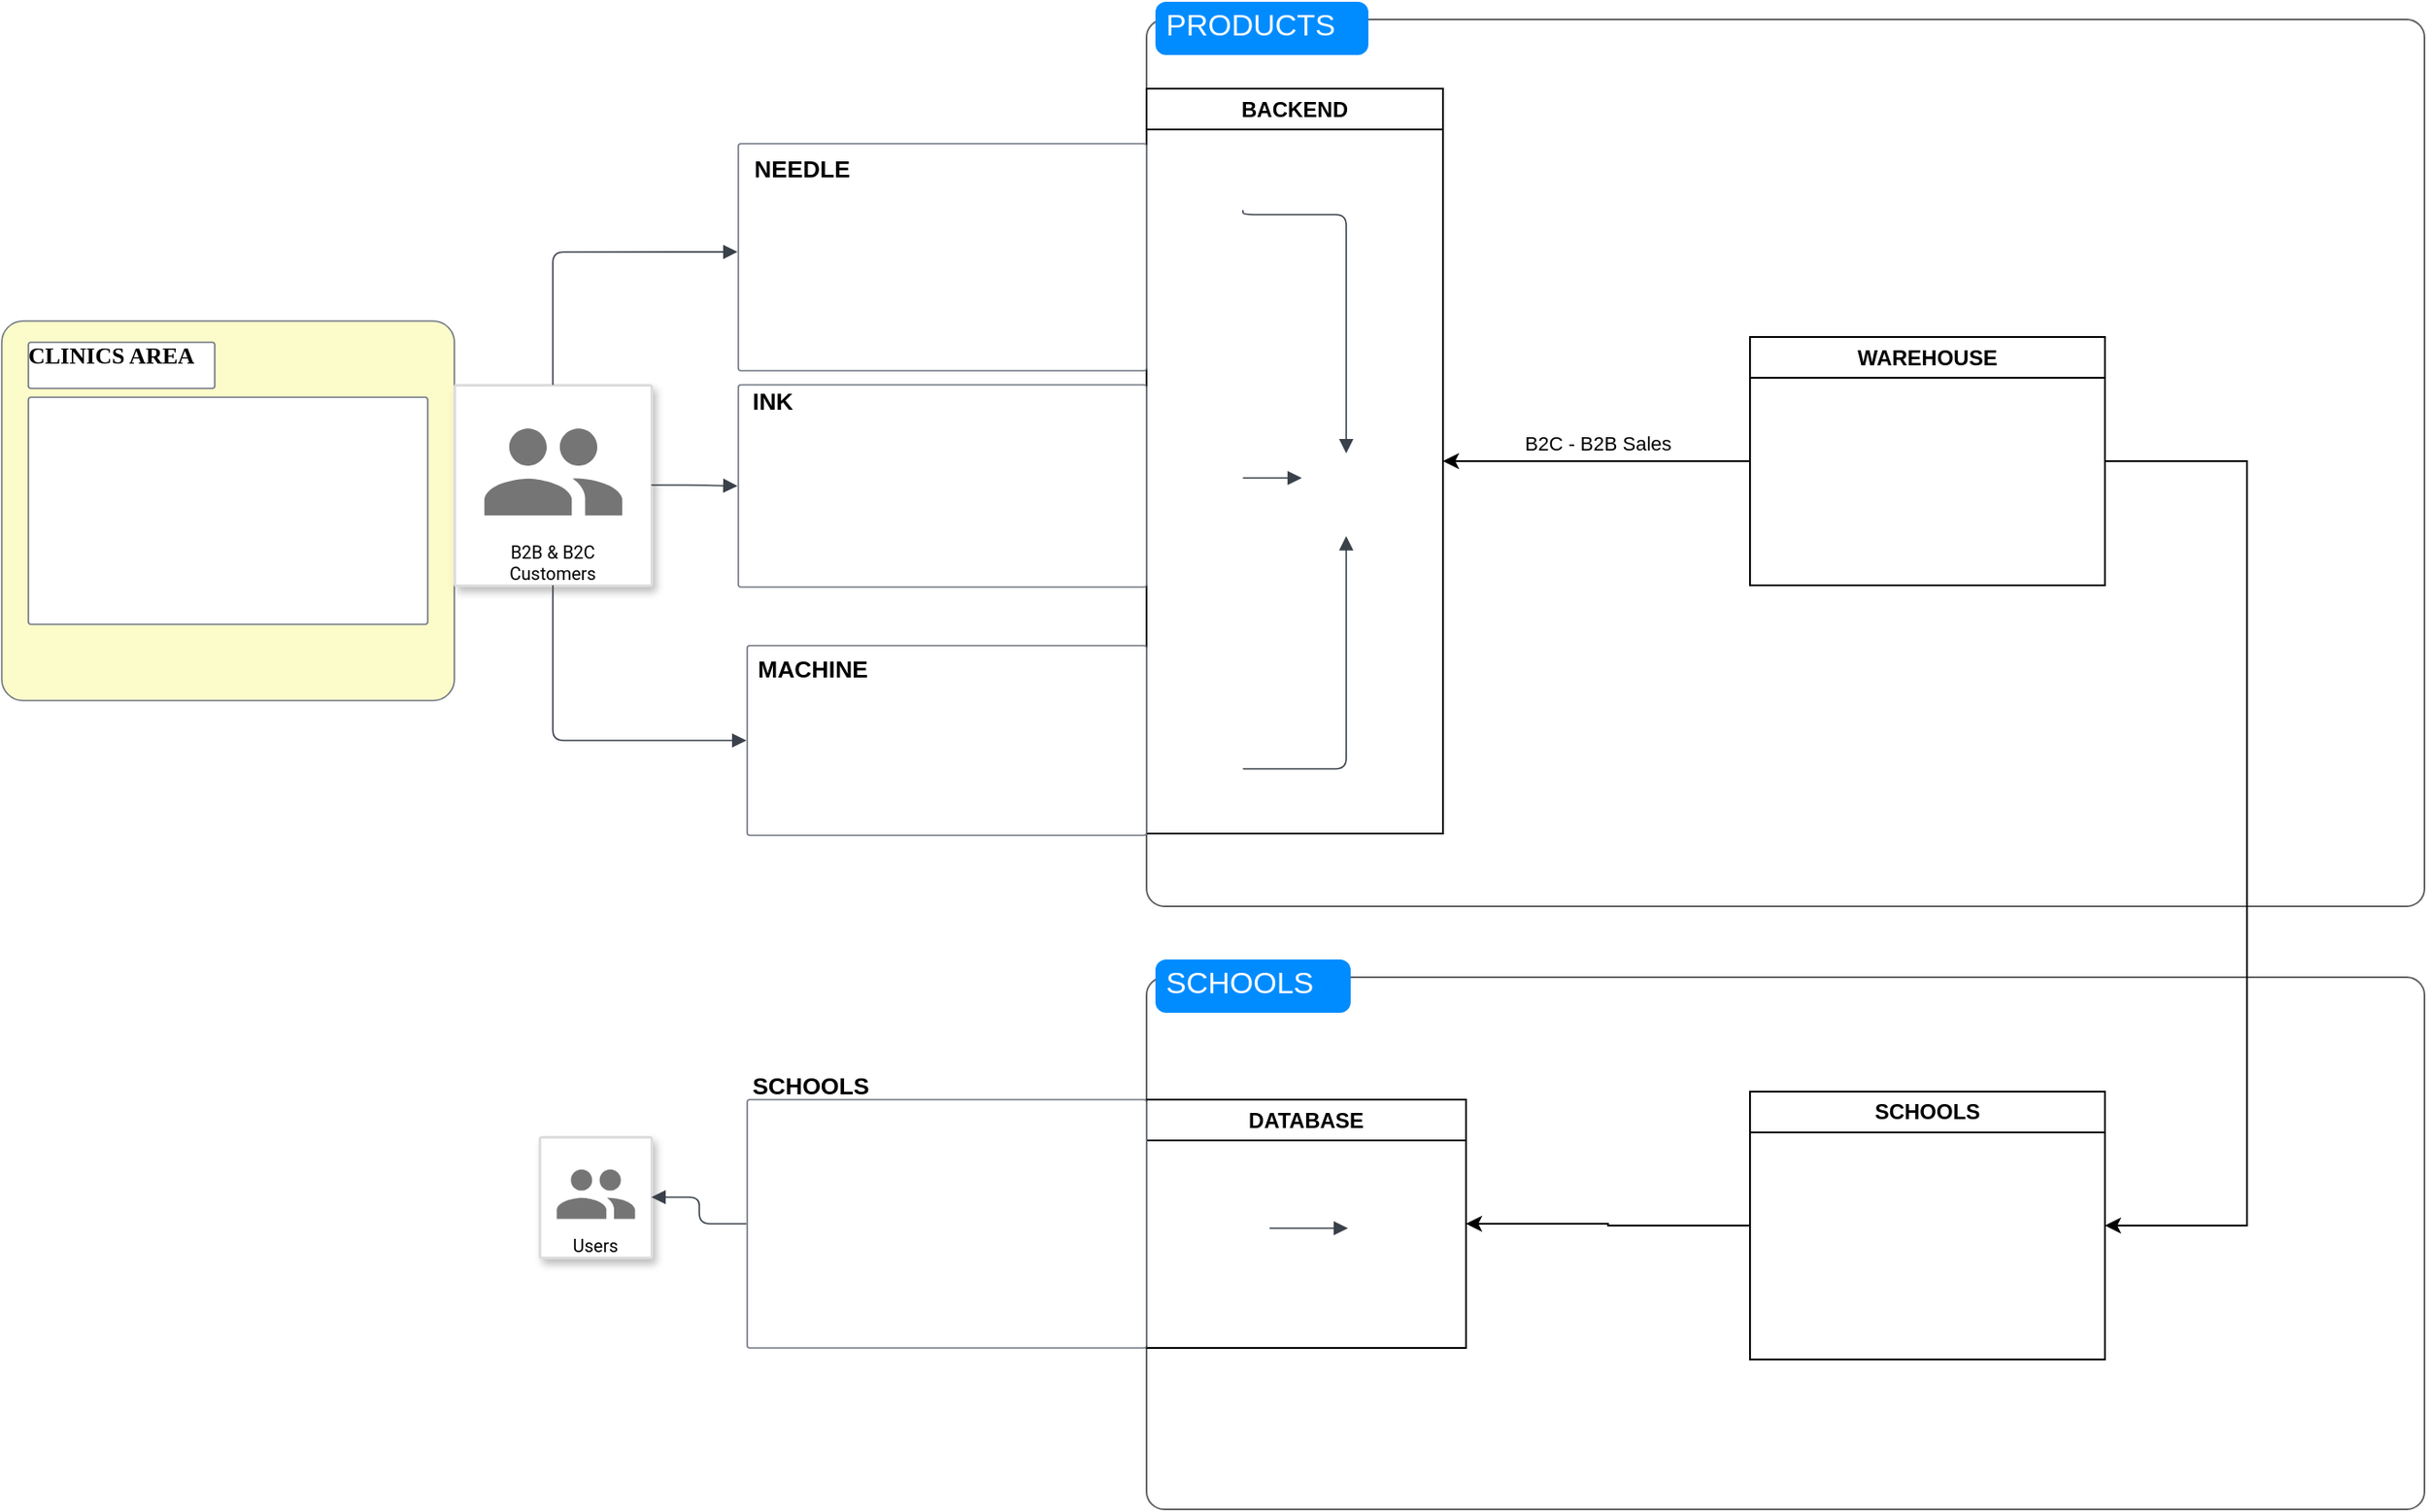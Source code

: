 <mxfile version="24.7.13">
  <diagram name="Page-1" id="5f0bae14-7c28-e335-631c-24af17079c00">
    <mxGraphModel dx="5093" dy="2724" grid="1" gridSize="10" guides="1" tooltips="1" connect="1" arrows="1" fold="1" page="1" pageScale="1" pageWidth="1100" pageHeight="850" background="none" math="0" shadow="0">
      <root>
        <mxCell id="0" />
        <mxCell id="1" parent="0" />
        <mxCell id="SQwasOvT_zGMSssknf-Y-74" value="" style="shape=mxgraph.mockup.containers.marginRect;rectMarginTop=10;strokeColor=#666666;strokeWidth=1;dashed=0;rounded=1;arcSize=5;recursiveResize=0;html=1;whiteSpace=wrap;" vertex="1" parent="1">
          <mxGeometry x="-2220" y="-450" width="720" height="310" as="geometry" />
        </mxCell>
        <mxCell id="SQwasOvT_zGMSssknf-Y-75" value="SCHOOLS" style="shape=rect;strokeColor=none;fillColor=#008cff;strokeWidth=1;dashed=0;rounded=1;arcSize=20;fontColor=#ffffff;fontSize=17;spacing=2;spacingTop=-2;align=left;autosize=1;spacingLeft=4;resizeWidth=0;resizeHeight=0;perimeter=none;html=1;whiteSpace=wrap;" vertex="1" parent="SQwasOvT_zGMSssknf-Y-74">
          <mxGeometry x="5" width="110" height="30" as="geometry" />
        </mxCell>
        <mxCell id="SQwasOvT_zGMSssknf-Y-69" value="DATABASE" style="swimlane;whiteSpace=wrap;html=1;" vertex="1" parent="SQwasOvT_zGMSssknf-Y-74">
          <mxGeometry y="79" width="180" height="140" as="geometry" />
        </mxCell>
        <mxCell id="SQwasOvT_zGMSssknf-Y-31" value="" style="html=1;overflow=block;blockSpacing=1;whiteSpace=wrap;shape=image;fontSize=13;spacing=0;verticalAlign=top;strokeColor=none;strokeOpacity=100;rounded=1;absoluteArcSize=1;arcSize=3;strokeWidth=0;image=https://images.lucid.app/images/eab36975-795f-43eb-9fa6-2a4ec449a167/content;imageAspect=0;lucidId=D5._i3d-ts5E;" vertex="1" parent="SQwasOvT_zGMSssknf-Y-69">
          <mxGeometry x="90" y="40" width="90" height="70" as="geometry" />
        </mxCell>
        <mxCell id="SQwasOvT_zGMSssknf-Y-30" value="" style="html=1;overflow=block;blockSpacing=1;whiteSpace=wrap;shape=image;fontSize=13;spacing=0;verticalAlign=top;strokeColor=none;strokeOpacity=100;rounded=1;absoluteArcSize=1;arcSize=3;strokeWidth=0;image=https://images.lucid.app/images/d75e7c1f-9ecd-4619-aa3e-60ae168ddaa7/content;imageAspect=0;lucidId=D5._XZQIcRw5;" vertex="1" parent="SQwasOvT_zGMSssknf-Y-69">
          <mxGeometry x="30" y="50" width="45" height="45" as="geometry" />
        </mxCell>
        <mxCell id="SQwasOvT_zGMSssknf-Y-55" value="" style="html=1;jettySize=18;whiteSpace=wrap;fontSize=13;strokeColor=#3a414a;strokeOpacity=100;strokeWidth=0.8;rounded=1;arcSize=12;edgeStyle=orthogonalEdgeStyle;startArrow=none;endArrow=block;endFill=1;exitX=0.873;exitY=0.5;exitPerimeter=0;entryX=0.261;entryY=0.464;entryPerimeter=0;lucidId=H8~_--bgaZ5E;" edge="1" parent="SQwasOvT_zGMSssknf-Y-69" source="SQwasOvT_zGMSssknf-Y-30" target="SQwasOvT_zGMSssknf-Y-31">
          <mxGeometry width="100" height="100" relative="1" as="geometry">
            <Array as="points" />
          </mxGeometry>
        </mxCell>
        <mxCell id="SQwasOvT_zGMSssknf-Y-72" value="" style="shape=mxgraph.mockup.containers.marginRect;rectMarginTop=10;strokeColor=#666666;strokeWidth=1;dashed=0;rounded=1;arcSize=5;recursiveResize=0;html=1;whiteSpace=wrap;" vertex="1" parent="1">
          <mxGeometry x="-2220" y="-990" width="720" height="510" as="geometry" />
        </mxCell>
        <mxCell id="SQwasOvT_zGMSssknf-Y-73" value="PRODUCTS" style="shape=rect;strokeColor=none;fillColor=#008cff;strokeWidth=1;dashed=0;rounded=1;arcSize=20;fontColor=#ffffff;fontSize=17;spacing=2;spacingTop=-2;align=left;autosize=1;spacingLeft=4;resizeWidth=0;resizeHeight=0;perimeter=none;html=1;whiteSpace=wrap;" vertex="1" parent="SQwasOvT_zGMSssknf-Y-72">
          <mxGeometry x="5" width="120" height="30" as="geometry" />
        </mxCell>
        <mxCell id="SQwasOvT_zGMSssknf-Y-61" value="BACKEND" style="swimlane;whiteSpace=wrap;html=1;" vertex="1" parent="SQwasOvT_zGMSssknf-Y-72">
          <mxGeometry y="49" width="167" height="420" as="geometry" />
        </mxCell>
        <mxCell id="SQwasOvT_zGMSssknf-Y-39" value="" style="html=1;jettySize=18;whiteSpace=wrap;fontSize=13;strokeColor=#3a414a;strokeOpacity=100;strokeWidth=0.8;rounded=1;arcSize=12;edgeStyle=orthogonalEdgeStyle;startArrow=none;endArrow=block;endFill=1;exitX=0.873;exitY=0.5;exitPerimeter=0;entryX=0.5;entryY=0.833;entryPerimeter=0;lucidId=f~._c75rtz0E;" edge="1" parent="SQwasOvT_zGMSssknf-Y-61" source="SQwasOvT_zGMSssknf-Y-36" target="SQwasOvT_zGMSssknf-Y-25">
          <mxGeometry width="100" height="100" relative="1" as="geometry">
            <Array as="points">
              <mxPoint x="113" y="383" />
            </Array>
          </mxGeometry>
        </mxCell>
        <mxCell id="SQwasOvT_zGMSssknf-Y-37" value="" style="html=1;jettySize=18;whiteSpace=wrap;fontSize=13;strokeColor=#3a414a;strokeOpacity=100;strokeWidth=0.8;rounded=1;arcSize=12;edgeStyle=orthogonalEdgeStyle;startArrow=none;endArrow=block;endFill=1;exitX=0.873;exitY=0.5;exitPerimeter=0;entryX=0.5;entryY=0.166;entryPerimeter=0;lucidId=a~._~S3auDbG;" edge="1" parent="SQwasOvT_zGMSssknf-Y-61" source="SQwasOvT_zGMSssknf-Y-24" target="SQwasOvT_zGMSssknf-Y-25">
          <mxGeometry width="100" height="100" relative="1" as="geometry">
            <Array as="points">
              <mxPoint x="54" y="71" />
              <mxPoint x="113" y="71" />
            </Array>
          </mxGeometry>
        </mxCell>
        <mxCell id="SQwasOvT_zGMSssknf-Y-25" value="" style="html=1;overflow=block;blockSpacing=1;whiteSpace=wrap;shape=image;fontSize=13;spacing=0;verticalAlign=top;strokeColor=none;strokeOpacity=100;rounded=1;absoluteArcSize=1;arcSize=3;strokeWidth=0;image=https://images.lucid.app/images/eab36975-795f-43eb-9fa6-2a4ec449a167/content;imageAspect=0;lucidId=yZ-_ljDgGwVF;" vertex="1" parent="SQwasOvT_zGMSssknf-Y-61">
          <mxGeometry x="60" y="194" width="105" height="70" as="geometry" />
        </mxCell>
        <mxCell id="SQwasOvT_zGMSssknf-Y-35" value="" style="html=1;overflow=block;blockSpacing=1;whiteSpace=wrap;shape=image;fontSize=13;spacing=0;verticalAlign=top;strokeColor=none;strokeOpacity=100;rounded=1;absoluteArcSize=1;arcSize=3;strokeWidth=0;image=https://images.lucid.app/images/d75e7c1f-9ecd-4619-aa3e-60ae168ddaa7/content;imageAspect=0;lucidId=1.._~5hdZXKU;" vertex="1" parent="SQwasOvT_zGMSssknf-Y-61">
          <mxGeometry x="15" y="197" width="45" height="45" as="geometry" />
        </mxCell>
        <mxCell id="SQwasOvT_zGMSssknf-Y-24" value="" style="html=1;overflow=block;blockSpacing=1;whiteSpace=wrap;shape=image;fontSize=13;spacing=0;verticalAlign=top;strokeColor=none;strokeOpacity=100;rounded=1;absoluteArcSize=1;arcSize=3;strokeWidth=0;image=https://images.lucid.app/images/d75e7c1f-9ecd-4619-aa3e-60ae168ddaa7/content;imageAspect=0;lucidId=yZ-_ja8_vL_1;" vertex="1" parent="SQwasOvT_zGMSssknf-Y-61">
          <mxGeometry x="15" y="46" width="45" height="45" as="geometry" />
        </mxCell>
        <mxCell id="SQwasOvT_zGMSssknf-Y-36" value="" style="html=1;overflow=block;blockSpacing=1;whiteSpace=wrap;shape=image;fontSize=13;spacing=0;verticalAlign=top;strokeColor=none;strokeOpacity=100;rounded=1;absoluteArcSize=1;arcSize=3;strokeWidth=0;image=https://images.lucid.app/images/d75e7c1f-9ecd-4619-aa3e-60ae168ddaa7/content;imageAspect=0;lucidId=5.._mBS5sX18;" vertex="1" parent="SQwasOvT_zGMSssknf-Y-61">
          <mxGeometry x="15" y="361" width="45" height="45" as="geometry" />
        </mxCell>
        <mxCell id="SQwasOvT_zGMSssknf-Y-38" value="" style="html=1;jettySize=18;whiteSpace=wrap;fontSize=13;strokeColor=#3a414a;strokeOpacity=100;strokeWidth=0.8;rounded=1;arcSize=12;edgeStyle=orthogonalEdgeStyle;startArrow=none;endArrow=block;endFill=1;exitX=0.873;exitY=0.5;exitPerimeter=0;entryX=0.262;entryY=0.357;entryPerimeter=0;lucidId=c~._xR7.Kp9r;" edge="1" parent="SQwasOvT_zGMSssknf-Y-61" source="SQwasOvT_zGMSssknf-Y-35" target="SQwasOvT_zGMSssknf-Y-25">
          <mxGeometry width="100" height="100" relative="1" as="geometry">
            <Array as="points" />
          </mxGeometry>
        </mxCell>
        <mxCell id="SQwasOvT_zGMSssknf-Y-62" value="WAREHOUSE" style="swimlane;whiteSpace=wrap;html=1;" vertex="1" parent="SQwasOvT_zGMSssknf-Y-72">
          <mxGeometry x="340" y="189" width="200" height="140" as="geometry" />
        </mxCell>
        <mxCell id="SQwasOvT_zGMSssknf-Y-64" value="B2C - B2B Sales" style="edgeStyle=orthogonalEdgeStyle;rounded=0;orthogonalLoop=1;jettySize=auto;html=1;entryX=1;entryY=0.5;entryDx=0;entryDy=0;" edge="1" parent="SQwasOvT_zGMSssknf-Y-72" source="SQwasOvT_zGMSssknf-Y-62" target="SQwasOvT_zGMSssknf-Y-61">
          <mxGeometry y="-10" relative="1" as="geometry">
            <mxPoint as="offset" />
          </mxGeometry>
        </mxCell>
        <mxCell id="SQwasOvT_zGMSssknf-Y-2" value="" style="html=1;overflow=block;blockSpacing=1;whiteSpace=wrap;rounded=1;absoluteArcSize=1;arcSize=24;container=1;pointerEvents=0;collapsible=0;recursiveResize=0;fontSize=13;align=left;spacing=0;verticalAlign=top;strokeColor=#6f7681;strokeOpacity=100;fillOpacity=100;fillColor=#fcfcca;strokeWidth=0.8;lucidId=zq~_w9c9ZZNn;" vertex="1" parent="1">
          <mxGeometry x="-2865" y="-810" width="255" height="214" as="geometry" />
        </mxCell>
        <mxCell id="SQwasOvT_zGMSssknf-Y-18" value="" style="html=1;overflow=block;blockSpacing=1;whiteSpace=wrap;fontSize=13;align=left;spacing=0;verticalAlign=top;strokeColor=#6f7681;strokeOpacity=100;fillOpacity=100;rounded=1;absoluteArcSize=1;arcSize=3;fillColor=#ffffff;strokeWidth=0.8;lucidId=XC-_A67Y-Ggg;" vertex="1" parent="1">
          <mxGeometry x="-2850" y="-767" width="225" height="128" as="geometry" />
        </mxCell>
        <mxCell id="SQwasOvT_zGMSssknf-Y-23" value="" style="html=1;overflow=block;blockSpacing=1;whiteSpace=wrap;fontSize=13;align=left;spacing=0;verticalAlign=top;strokeColor=#6f7681;strokeOpacity=100;fillOpacity=100;rounded=1;absoluteArcSize=1;arcSize=3;fillColor=#ffffff;strokeWidth=0.8;lucidId=ZY-_GBlxW2En;" vertex="1" parent="1">
          <mxGeometry x="-2445" y="-371" width="225" height="140" as="geometry" />
        </mxCell>
        <mxCell id="SQwasOvT_zGMSssknf-Y-32" value="" style="html=1;overflow=block;blockSpacing=1;whiteSpace=wrap;fontSize=13;align=left;spacing=0;verticalAlign=top;strokeColor=#6f7681;strokeOpacity=100;fillOpacity=100;rounded=1;absoluteArcSize=1;arcSize=3;fillColor=#ffffff;strokeWidth=0.8;lucidId=79._ihihvK5V;" vertex="1" parent="1">
          <mxGeometry x="-2450" y="-774" width="230" height="114" as="geometry" />
        </mxCell>
        <mxCell id="SQwasOvT_zGMSssknf-Y-33" value="" style="html=1;overflow=block;blockSpacing=1;whiteSpace=wrap;fontSize=13;align=left;spacing=0;verticalAlign=top;strokeColor=#6f7681;strokeOpacity=100;fillOpacity=100;rounded=1;absoluteArcSize=1;arcSize=3;fillColor=#ffffff;strokeWidth=0.8;lucidId=z-._UHAepqHJ;" vertex="1" parent="1">
          <mxGeometry x="-2450" y="-910" width="230" height="128" as="geometry" />
        </mxCell>
        <mxCell id="SQwasOvT_zGMSssknf-Y-34" value="" style="html=1;overflow=block;blockSpacing=1;whiteSpace=wrap;fontSize=13;align=left;spacing=0;verticalAlign=top;strokeColor=#6f7681;strokeOpacity=100;fillOpacity=100;rounded=1;absoluteArcSize=1;arcSize=3;fillColor=#ffffff;strokeWidth=0.8;lucidId=u.._L5OcZn0S;" vertex="1" parent="1">
          <mxGeometry x="-2445" y="-627" width="225" height="107" as="geometry" />
        </mxCell>
        <mxCell id="SQwasOvT_zGMSssknf-Y-43" value="CLINICS AREA" style="html=1;overflow=block;blockSpacing=1;whiteSpace=wrap;fontSize=13;fontFamily=Source Sans Pro;fontStyle=1;align=left;spacing=0;verticalAlign=top;strokeColor=#6f7681;strokeOpacity=100;fillOpacity=100;rounded=1;absoluteArcSize=1;arcSize=3;fillColor=#ffffff;strokeWidth=0.8;lucidId=fr~_LNYWVVCX;" vertex="1" parent="1">
          <mxGeometry x="-2850" y="-798" width="105" height="26" as="geometry" />
        </mxCell>
        <mxCell id="SQwasOvT_zGMSssknf-Y-44" value="INK" style="html=1;overflow=block;blockSpacing=1;whiteSpace=wrap;fontSize=13.3;fontStyle=1;align=left;spacing=3.8;verticalAlign=top;strokeColor=none;fillOpacity=0;rounded=1;absoluteArcSize=1;arcSize=3;fillColor=#ffffff;strokeWidth=0;lucidId=Us~_VLggizoJ;" vertex="1" parent="1">
          <mxGeometry x="-2445" y="-775" width="45" height="24" as="geometry" />
        </mxCell>
        <mxCell id="SQwasOvT_zGMSssknf-Y-45" value="NEEDLE" style="html=1;overflow=block;blockSpacing=1;whiteSpace=wrap;fontSize=13.3;fontStyle=1;align=left;spacing=3.8;verticalAlign=top;strokeColor=none;fillOpacity=0;rounded=1;absoluteArcSize=1;arcSize=3;fillColor=#ffffff;strokeWidth=0;lucidId=bt~_rMs-FOAw;" vertex="1" parent="1">
          <mxGeometry x="-2444" y="-906" width="71" height="18" as="geometry" />
        </mxCell>
        <mxCell id="SQwasOvT_zGMSssknf-Y-46" value="MACHINE" style="html=1;overflow=block;blockSpacing=1;whiteSpace=wrap;fontSize=13.3;fontStyle=1;align=left;spacing=3.8;verticalAlign=top;strokeColor=none;fillOpacity=0;rounded=1;absoluteArcSize=1;arcSize=3;fillColor=#ffffff;strokeWidth=0;lucidId=yt~_RuUM0qlz;" vertex="1" parent="1">
          <mxGeometry x="-2442" y="-624" width="71" height="18" as="geometry" />
        </mxCell>
        <mxCell id="SQwasOvT_zGMSssknf-Y-47" value="B2B &amp; B2C&#xa;Customers" style="rounded=1;absoluteArcSize=1;arcSize=2;verticalAlign=bottom;fillColor=#ffffff;strokeColor=#dddddd;whiteSpace=wrap;fontSize=10;fontFamily=Roboto;spacing=0;shadow=1;strokeWidth=1.5;html=1;" vertex="1" parent="1">
          <mxGeometry x="-2610" y="-774" width="111" height="113" as="geometry" />
        </mxCell>
        <mxCell id="SQwasOvT_zGMSssknf-Y-48" style="shape=mxgraph.gcp2.users;part=1;dashed=0;connectable=0;html=1;strokeColor=none;shadow=0;whiteSpace=wrap;fontSize=10;fontFamily=Roboto;spacing=0;rounded=1;absoluteArcSize=1;arcSize=3;fillColor=#757575;strokeWidth=1.5;" vertex="1" parent="SQwasOvT_zGMSssknf-Y-47">
          <mxGeometry x="0.5" width="77.7" height="48.951" relative="1" as="geometry">
            <mxPoint x="-38.85" y="24.374" as="offset" />
          </mxGeometry>
        </mxCell>
        <mxCell id="SQwasOvT_zGMSssknf-Y-49" value="" style="html=1;jettySize=18;whiteSpace=wrap;fontSize=13;strokeColor=#3a414a;strokeOpacity=100;strokeWidth=0.8;rounded=1;arcSize=12;edgeStyle=orthogonalEdgeStyle;startArrow=none;endArrow=block;endFill=1;exitX=0.5;exitY=0;exitPerimeter=0;entryX=-0.002;entryY=0.477;entryPerimeter=0;lucidId=ev~_TVWgmuw-;" edge="1" parent="1" source="SQwasOvT_zGMSssknf-Y-47" target="SQwasOvT_zGMSssknf-Y-33">
          <mxGeometry width="100" height="100" relative="1" as="geometry">
            <Array as="points" />
          </mxGeometry>
        </mxCell>
        <mxCell id="SQwasOvT_zGMSssknf-Y-50" value="" style="html=1;jettySize=18;whiteSpace=wrap;fontSize=13;strokeColor=#3a414a;strokeOpacity=100;strokeWidth=0.8;rounded=1;arcSize=12;edgeStyle=orthogonalEdgeStyle;startArrow=none;endArrow=block;endFill=1;exitX=1;exitY=0.5;exitPerimeter=0;entryX=-0.002;entryY=0.5;entryPerimeter=0;lucidId=gv~_Nv.l02G3;" edge="1" parent="1" source="SQwasOvT_zGMSssknf-Y-47" target="SQwasOvT_zGMSssknf-Y-32">
          <mxGeometry width="100" height="100" relative="1" as="geometry">
            <Array as="points" />
          </mxGeometry>
        </mxCell>
        <mxCell id="SQwasOvT_zGMSssknf-Y-51" value="" style="html=1;jettySize=18;whiteSpace=wrap;fontSize=13;strokeColor=#3a414a;strokeOpacity=100;strokeWidth=0.8;rounded=1;arcSize=12;edgeStyle=orthogonalEdgeStyle;startArrow=none;endArrow=block;endFill=1;exitX=0.5;exitY=1;exitPerimeter=0;entryX=-0.002;entryY=0.5;entryPerimeter=0;lucidId=iv~_l91Cx.tT;" edge="1" parent="1" source="SQwasOvT_zGMSssknf-Y-47" target="SQwasOvT_zGMSssknf-Y-34">
          <mxGeometry width="100" height="100" relative="1" as="geometry">
            <Array as="points" />
          </mxGeometry>
        </mxCell>
        <mxCell id="SQwasOvT_zGMSssknf-Y-52" value="Users" style="rounded=1;absoluteArcSize=1;arcSize=2;verticalAlign=bottom;fillColor=#ffffff;strokeColor=#dddddd;whiteSpace=wrap;fontSize=10;fontFamily=Roboto;spacing=0;shadow=1;strokeWidth=1.5;html=1;" vertex="1" parent="1">
          <mxGeometry x="-2562" y="-350" width="63" height="68" as="geometry" />
        </mxCell>
        <mxCell id="SQwasOvT_zGMSssknf-Y-53" style="shape=mxgraph.gcp2.users;part=1;dashed=0;connectable=0;html=1;strokeColor=none;shadow=0;whiteSpace=wrap;fontSize=10;fontFamily=Roboto;spacing=0;rounded=1;absoluteArcSize=1;arcSize=3;fillColor=#757575;strokeWidth=1.5;" vertex="1" parent="SQwasOvT_zGMSssknf-Y-52">
          <mxGeometry x="0.5" width="44.1" height="27.783" relative="1" as="geometry">
            <mxPoint x="-22.05" y="18.158" as="offset" />
          </mxGeometry>
        </mxCell>
        <mxCell id="SQwasOvT_zGMSssknf-Y-54" value="SCHOOLS" style="html=1;overflow=block;blockSpacing=1;whiteSpace=wrap;fontSize=13.3;fontStyle=1;align=left;spacing=3.8;verticalAlign=top;strokeColor=none;fillOpacity=0;rounded=1;absoluteArcSize=1;arcSize=3;fillColor=#ffffff;strokeWidth=0;lucidId=Pw~_m4eUn8Ov;" vertex="1" parent="1">
          <mxGeometry x="-2445" y="-389" width="71" height="18" as="geometry" />
        </mxCell>
        <mxCell id="SQwasOvT_zGMSssknf-Y-56" value="" style="html=1;jettySize=18;whiteSpace=wrap;fontSize=13;strokeColor=#3a414a;strokeOpacity=100;strokeWidth=0.8;rounded=1;arcSize=12;edgeStyle=orthogonalEdgeStyle;endArrow=block;endFill=1;exitX=-0.002;exitY=0.5;exitPerimeter=0;entryX=1;entryY=0.5;entryPerimeter=0;lucidId=y-~_N4w58MWk;" edge="1" parent="1" source="SQwasOvT_zGMSssknf-Y-23" target="SQwasOvT_zGMSssknf-Y-52">
          <mxGeometry width="100" height="100" relative="1" as="geometry">
            <Array as="points" />
          </mxGeometry>
        </mxCell>
        <mxCell id="SQwasOvT_zGMSssknf-Y-67" style="edgeStyle=orthogonalEdgeStyle;rounded=0;orthogonalLoop=1;jettySize=auto;html=1;exitX=1;exitY=0.5;exitDx=0;exitDy=0;entryX=1;entryY=0.5;entryDx=0;entryDy=0;" edge="1" parent="1" source="SQwasOvT_zGMSssknf-Y-62" target="SQwasOvT_zGMSssknf-Y-68">
          <mxGeometry relative="1" as="geometry">
            <Array as="points">
              <mxPoint x="-1600" y="-731" />
              <mxPoint x="-1600" y="-300" />
            </Array>
          </mxGeometry>
        </mxCell>
        <mxCell id="SQwasOvT_zGMSssknf-Y-71" style="edgeStyle=orthogonalEdgeStyle;rounded=0;orthogonalLoop=1;jettySize=auto;html=1;exitX=0;exitY=0.5;exitDx=0;exitDy=0;entryX=1;entryY=0.5;entryDx=0;entryDy=0;" edge="1" parent="1" source="SQwasOvT_zGMSssknf-Y-68" target="SQwasOvT_zGMSssknf-Y-69">
          <mxGeometry relative="1" as="geometry" />
        </mxCell>
        <mxCell id="SQwasOvT_zGMSssknf-Y-68" value="SCHOOLS" style="swimlane;whiteSpace=wrap;html=1;" vertex="1" parent="1">
          <mxGeometry x="-1880" y="-375.5" width="200" height="151" as="geometry" />
        </mxCell>
      </root>
    </mxGraphModel>
  </diagram>
</mxfile>
